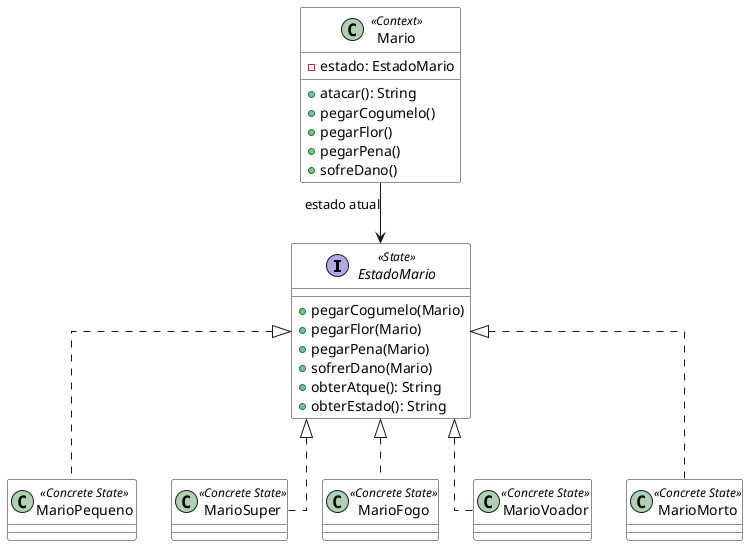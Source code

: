 @startuml
skinparam ClassBackgroundColor white
skinparam Linetype ortho

interface EstadoMario <<State>> {
    + pegarCogumelo(Mario)
    + pegarFlor(Mario)
    + pegarPena(Mario)
    + sofrerDano(Mario)
    + obterAtque(): String
    + obterEstado(): String
}

class Mario <<Context>> {
    - estado: EstadoMario
    + atacar(): String
    + pegarCogumelo()
    + pegarFlor()
    + pegarPena()
    + sofreDano()
}

class MarioPequeno <<Concrete State>> implements EstadoMario
class MarioSuper <<Concrete State>>   implements EstadoMario
class MarioFogo <<Concrete State>>    implements EstadoMario
class MarioVoador <<Concrete State>>  implements EstadoMario
class MarioMorto <<Concrete State>>   implements EstadoMario

Mario --> EstadoMario : estado atual
@enduml